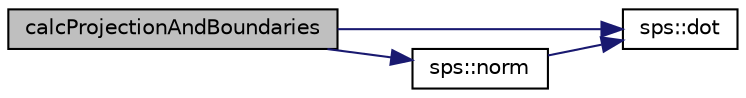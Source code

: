 digraph "calcProjectionAndBoundaries"
{
 // LATEX_PDF_SIZE
  edge [fontname="Helvetica",fontsize="10",labelfontname="Helvetica",labelfontsize="10"];
  node [fontname="Helvetica",fontsize="10",shape=record];
  rankdir="LR";
  Node1 [label="calcProjectionAndBoundaries",height=0.2,width=0.4,color="black", fillcolor="grey75", style="filled", fontcolor="black",tooltip=" "];
  Node1 -> Node2 [color="midnightblue",fontsize="10",style="solid",fontname="Helvetica"];
  Node2 [label="sps::dot",height=0.2,width=0.4,color="black", fillcolor="white", style="filled",URL="$d7/d45/namespacesps.html#ab07db56347d37709a0687fe94e3d37b7",tooltip=" "];
  Node1 -> Node3 [color="midnightblue",fontsize="10",style="solid",fontname="Helvetica"];
  Node3 [label="sps::norm",height=0.2,width=0.4,color="black", fillcolor="white", style="filled",URL="$d7/d45/namespacesps.html#aeaae9593899cc6d38a451b6aa3a7f56f",tooltip=" "];
  Node3 -> Node2 [color="midnightblue",fontsize="10",style="solid",fontname="Helvetica"];
}
